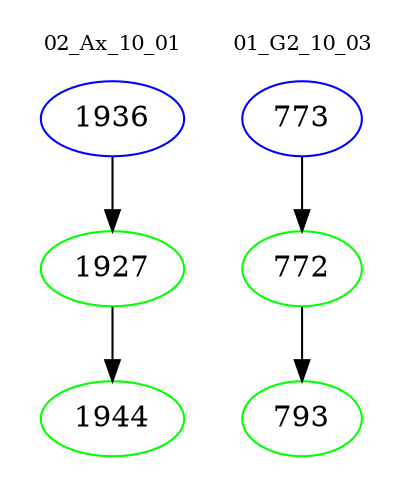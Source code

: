 digraph{
subgraph cluster_0 {
color = white
label = "02_Ax_10_01";
fontsize=10;
T0_1936 [label="1936", color="blue"]
T0_1936 -> T0_1927 [color="black"]
T0_1927 [label="1927", color="green"]
T0_1927 -> T0_1944 [color="black"]
T0_1944 [label="1944", color="green"]
}
subgraph cluster_1 {
color = white
label = "01_G2_10_03";
fontsize=10;
T1_773 [label="773", color="blue"]
T1_773 -> T1_772 [color="black"]
T1_772 [label="772", color="green"]
T1_772 -> T1_793 [color="black"]
T1_793 [label="793", color="green"]
}
}
